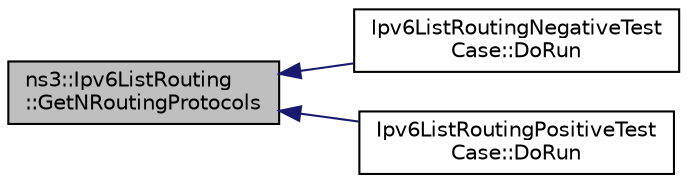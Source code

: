 digraph "ns3::Ipv6ListRouting::GetNRoutingProtocols"
{
  edge [fontname="Helvetica",fontsize="10",labelfontname="Helvetica",labelfontsize="10"];
  node [fontname="Helvetica",fontsize="10",shape=record];
  rankdir="LR";
  Node1 [label="ns3::Ipv6ListRouting\l::GetNRoutingProtocols",height=0.2,width=0.4,color="black", fillcolor="grey75", style="filled", fontcolor="black"];
  Node1 -> Node2 [dir="back",color="midnightblue",fontsize="10",style="solid"];
  Node2 [label="Ipv6ListRoutingNegativeTest\lCase::DoRun",height=0.2,width=0.4,color="black", fillcolor="white", style="filled",URL="$d2/d78/classIpv6ListRoutingNegativeTestCase.html#a85331aa5a708914cbe177f8c846897c6",tooltip="Implementation to actually run this TestCase. "];
  Node1 -> Node3 [dir="back",color="midnightblue",fontsize="10",style="solid"];
  Node3 [label="Ipv6ListRoutingPositiveTest\lCase::DoRun",height=0.2,width=0.4,color="black", fillcolor="white", style="filled",URL="$dd/d0b/classIpv6ListRoutingPositiveTestCase.html#a146815e516bd42a6ba2a38ad5d12b686",tooltip="Implementation to actually run this TestCase. "];
}
